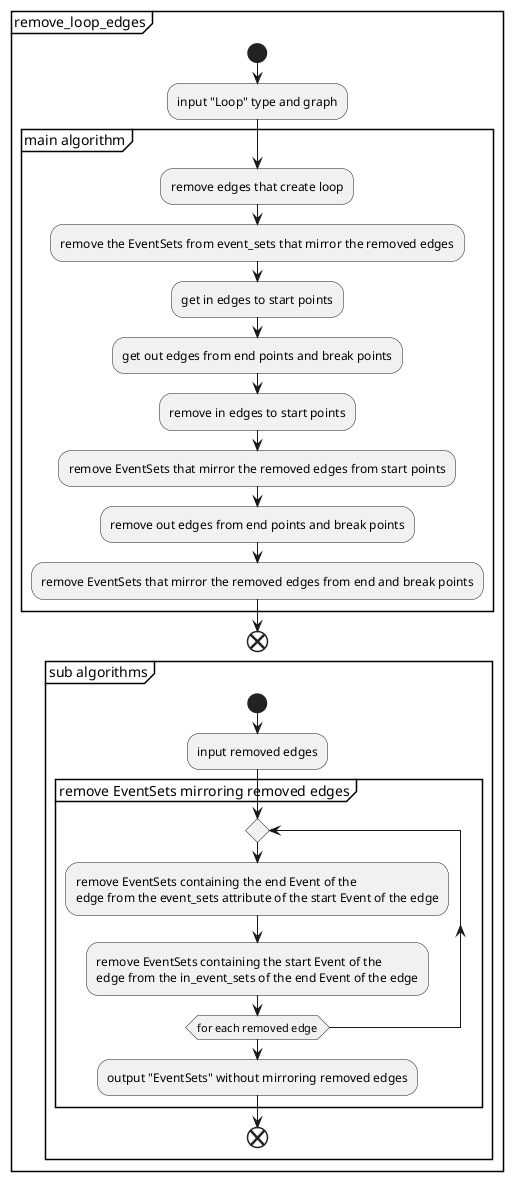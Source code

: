 @startuml
    partition "remove_loop_edges" {
        start
        :input "Loop" type and graph;
        group "main algorithm"
            :remove edges that create loop;
            :remove the EventSets from event_sets that mirror the removed edges;
            :get in edges to start points;
            :get out edges from end points and break points;
            :remove in edges to start points;
            :remove EventSets that mirror the removed edges from start points;
            :remove out edges from end points and break points;
            :remove EventSets that mirror the removed edges from end and break points;
        end group
        end
        partition "sub algorithms" {
            start
            :input removed edges;
            group "remove EventSets mirroring removed edges"
                repeat
                    :remove EventSets containing the end Event of the\nedge from the event_sets attribute of the start Event of the edge;
                    :remove EventSets containing the start Event of the\nedge from the in_event_sets of the end Event of the edge;
                repeat while (for each removed edge)
                :output "EventSets" without mirroring removed edges;
            end group
            end
        }
    }
@enduml